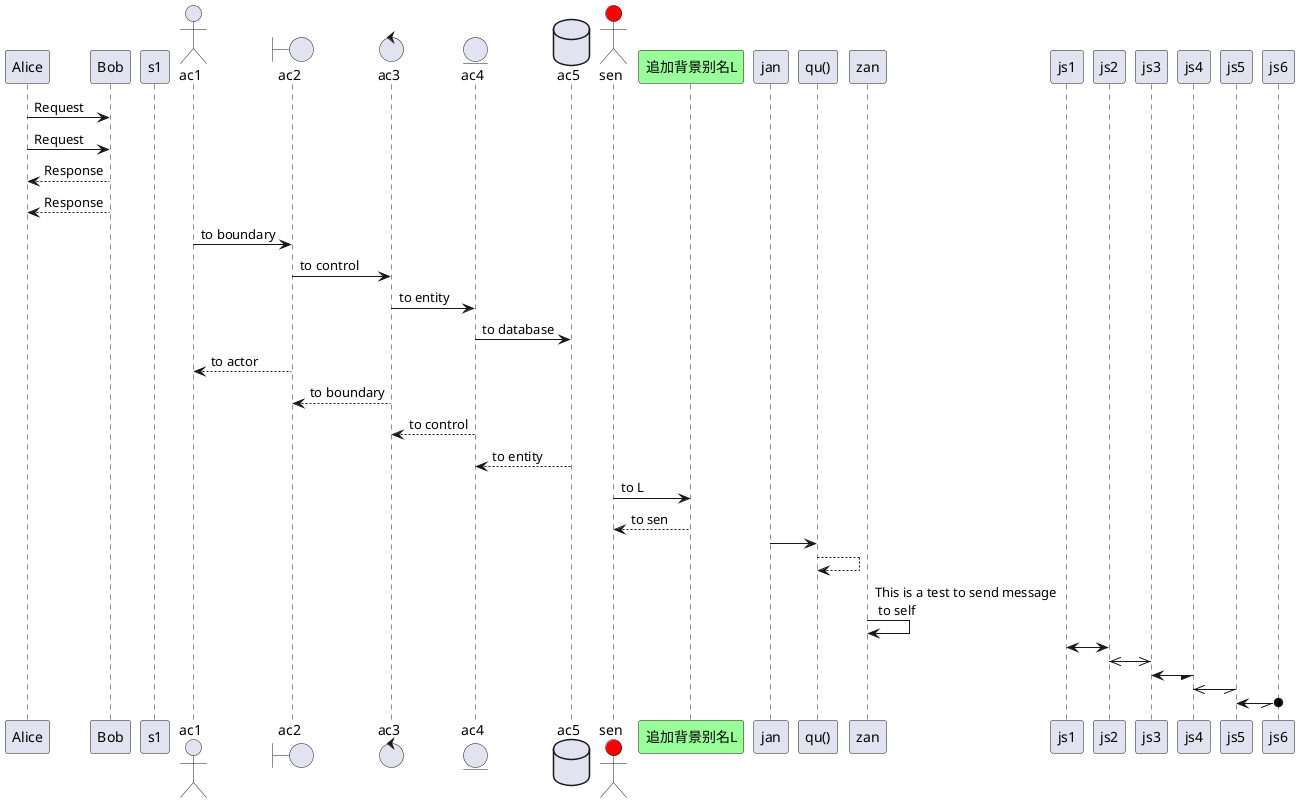 @startuml

'plantUML入门
Alice -> Bob : Request
Alice -> Bob: Request

Bob --> Alice : Response
Bob --> Alice : Response

'这是单行注释
/'这是
多行
注释'/

'声明参与者

'可以使用
participant s1
'也可以使用
actor ac1
boundary ac2
control ac3
entity ac4
database ac5
ac1 -> ac2 : to boundary
ac2 -> ac3 : to control
ac3 -> ac4 : to entity
ac4 -> ac5 : to database
ac2 --> ac1 : to actor
ac3 --> ac2 : to boundary
ac4 --> ac3 : to control
ac5 --> ac4 : to entity

'使用#red追加背景色
actor sen #red
'使用as ...追加别名
participant "追加背景别名L" as L #99ff99

sen -> L : to L
L --> sen : to sen

'对于非字母的别名，可以使用""，as后面的非字母别名也可以使用""
jan -> "qu()" as didi
didi --> didi as "quf()"
'注意，as两旁只能有一个为双引号

'发送消息给自己，使用/n换行
zan -> zan : This is a test to send message \n to self

'改变箭头的样式，使用 < > 、<< >> 、\ / 、\\ // 、o
js1 <-> js2
js2 <<->> js3
js3 \-/ js4
js4 \\-// js5
js5 <-//o js6
'-两旁只要有一个变实心箭头的操作符:<<、>>、//、\\，两旁全部变实心



@enduml